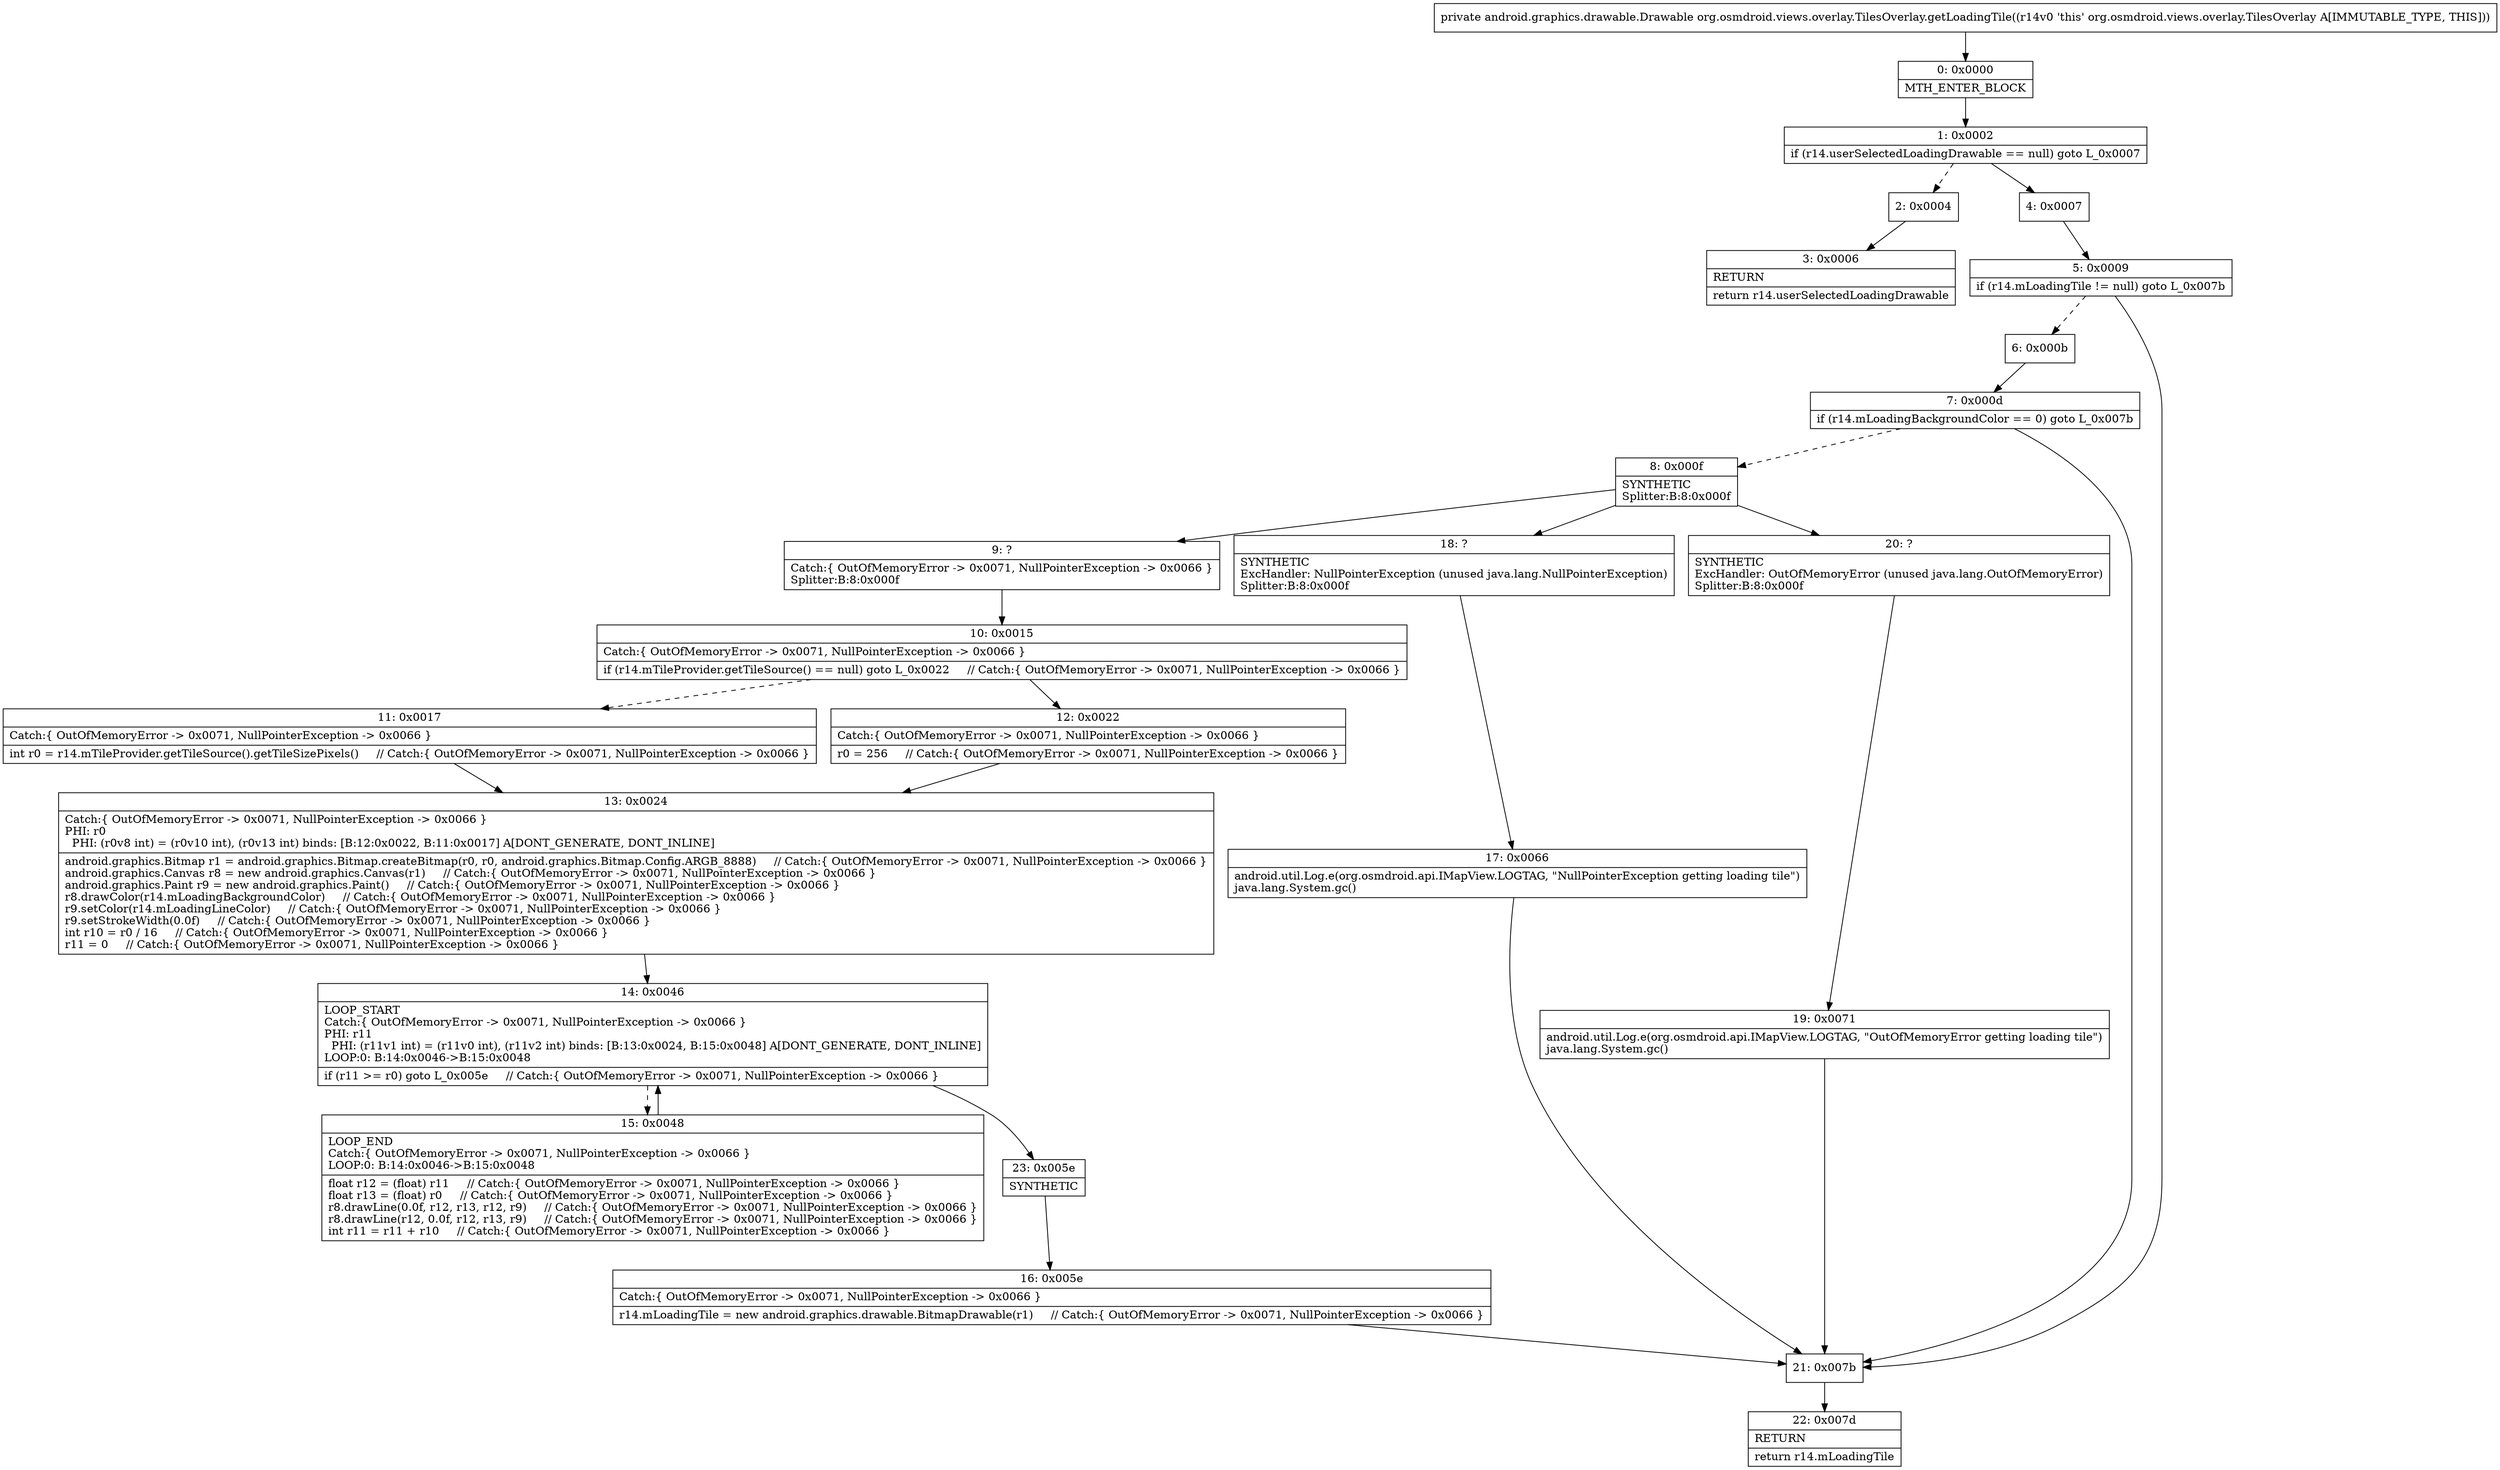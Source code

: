 digraph "CFG fororg.osmdroid.views.overlay.TilesOverlay.getLoadingTile()Landroid\/graphics\/drawable\/Drawable;" {
Node_0 [shape=record,label="{0\:\ 0x0000|MTH_ENTER_BLOCK\l}"];
Node_1 [shape=record,label="{1\:\ 0x0002|if (r14.userSelectedLoadingDrawable == null) goto L_0x0007\l}"];
Node_2 [shape=record,label="{2\:\ 0x0004}"];
Node_3 [shape=record,label="{3\:\ 0x0006|RETURN\l|return r14.userSelectedLoadingDrawable\l}"];
Node_4 [shape=record,label="{4\:\ 0x0007}"];
Node_5 [shape=record,label="{5\:\ 0x0009|if (r14.mLoadingTile != null) goto L_0x007b\l}"];
Node_6 [shape=record,label="{6\:\ 0x000b}"];
Node_7 [shape=record,label="{7\:\ 0x000d|if (r14.mLoadingBackgroundColor == 0) goto L_0x007b\l}"];
Node_8 [shape=record,label="{8\:\ 0x000f|SYNTHETIC\lSplitter:B:8:0x000f\l}"];
Node_9 [shape=record,label="{9\:\ ?|Catch:\{ OutOfMemoryError \-\> 0x0071, NullPointerException \-\> 0x0066 \}\lSplitter:B:8:0x000f\l}"];
Node_10 [shape=record,label="{10\:\ 0x0015|Catch:\{ OutOfMemoryError \-\> 0x0071, NullPointerException \-\> 0x0066 \}\l|if (r14.mTileProvider.getTileSource() == null) goto L_0x0022     \/\/ Catch:\{ OutOfMemoryError \-\> 0x0071, NullPointerException \-\> 0x0066 \}\l}"];
Node_11 [shape=record,label="{11\:\ 0x0017|Catch:\{ OutOfMemoryError \-\> 0x0071, NullPointerException \-\> 0x0066 \}\l|int r0 = r14.mTileProvider.getTileSource().getTileSizePixels()     \/\/ Catch:\{ OutOfMemoryError \-\> 0x0071, NullPointerException \-\> 0x0066 \}\l}"];
Node_12 [shape=record,label="{12\:\ 0x0022|Catch:\{ OutOfMemoryError \-\> 0x0071, NullPointerException \-\> 0x0066 \}\l|r0 = 256     \/\/ Catch:\{ OutOfMemoryError \-\> 0x0071, NullPointerException \-\> 0x0066 \}\l}"];
Node_13 [shape=record,label="{13\:\ 0x0024|Catch:\{ OutOfMemoryError \-\> 0x0071, NullPointerException \-\> 0x0066 \}\lPHI: r0 \l  PHI: (r0v8 int) = (r0v10 int), (r0v13 int) binds: [B:12:0x0022, B:11:0x0017] A[DONT_GENERATE, DONT_INLINE]\l|android.graphics.Bitmap r1 = android.graphics.Bitmap.createBitmap(r0, r0, android.graphics.Bitmap.Config.ARGB_8888)     \/\/ Catch:\{ OutOfMemoryError \-\> 0x0071, NullPointerException \-\> 0x0066 \}\landroid.graphics.Canvas r8 = new android.graphics.Canvas(r1)     \/\/ Catch:\{ OutOfMemoryError \-\> 0x0071, NullPointerException \-\> 0x0066 \}\landroid.graphics.Paint r9 = new android.graphics.Paint()     \/\/ Catch:\{ OutOfMemoryError \-\> 0x0071, NullPointerException \-\> 0x0066 \}\lr8.drawColor(r14.mLoadingBackgroundColor)     \/\/ Catch:\{ OutOfMemoryError \-\> 0x0071, NullPointerException \-\> 0x0066 \}\lr9.setColor(r14.mLoadingLineColor)     \/\/ Catch:\{ OutOfMemoryError \-\> 0x0071, NullPointerException \-\> 0x0066 \}\lr9.setStrokeWidth(0.0f)     \/\/ Catch:\{ OutOfMemoryError \-\> 0x0071, NullPointerException \-\> 0x0066 \}\lint r10 = r0 \/ 16     \/\/ Catch:\{ OutOfMemoryError \-\> 0x0071, NullPointerException \-\> 0x0066 \}\lr11 = 0     \/\/ Catch:\{ OutOfMemoryError \-\> 0x0071, NullPointerException \-\> 0x0066 \}\l}"];
Node_14 [shape=record,label="{14\:\ 0x0046|LOOP_START\lCatch:\{ OutOfMemoryError \-\> 0x0071, NullPointerException \-\> 0x0066 \}\lPHI: r11 \l  PHI: (r11v1 int) = (r11v0 int), (r11v2 int) binds: [B:13:0x0024, B:15:0x0048] A[DONT_GENERATE, DONT_INLINE]\lLOOP:0: B:14:0x0046\-\>B:15:0x0048\l|if (r11 \>= r0) goto L_0x005e     \/\/ Catch:\{ OutOfMemoryError \-\> 0x0071, NullPointerException \-\> 0x0066 \}\l}"];
Node_15 [shape=record,label="{15\:\ 0x0048|LOOP_END\lCatch:\{ OutOfMemoryError \-\> 0x0071, NullPointerException \-\> 0x0066 \}\lLOOP:0: B:14:0x0046\-\>B:15:0x0048\l|float r12 = (float) r11     \/\/ Catch:\{ OutOfMemoryError \-\> 0x0071, NullPointerException \-\> 0x0066 \}\lfloat r13 = (float) r0     \/\/ Catch:\{ OutOfMemoryError \-\> 0x0071, NullPointerException \-\> 0x0066 \}\lr8.drawLine(0.0f, r12, r13, r12, r9)     \/\/ Catch:\{ OutOfMemoryError \-\> 0x0071, NullPointerException \-\> 0x0066 \}\lr8.drawLine(r12, 0.0f, r12, r13, r9)     \/\/ Catch:\{ OutOfMemoryError \-\> 0x0071, NullPointerException \-\> 0x0066 \}\lint r11 = r11 + r10     \/\/ Catch:\{ OutOfMemoryError \-\> 0x0071, NullPointerException \-\> 0x0066 \}\l}"];
Node_16 [shape=record,label="{16\:\ 0x005e|Catch:\{ OutOfMemoryError \-\> 0x0071, NullPointerException \-\> 0x0066 \}\l|r14.mLoadingTile = new android.graphics.drawable.BitmapDrawable(r1)     \/\/ Catch:\{ OutOfMemoryError \-\> 0x0071, NullPointerException \-\> 0x0066 \}\l}"];
Node_17 [shape=record,label="{17\:\ 0x0066|android.util.Log.e(org.osmdroid.api.IMapView.LOGTAG, \"NullPointerException getting loading tile\")\ljava.lang.System.gc()\l}"];
Node_18 [shape=record,label="{18\:\ ?|SYNTHETIC\lExcHandler: NullPointerException (unused java.lang.NullPointerException)\lSplitter:B:8:0x000f\l}"];
Node_19 [shape=record,label="{19\:\ 0x0071|android.util.Log.e(org.osmdroid.api.IMapView.LOGTAG, \"OutOfMemoryError getting loading tile\")\ljava.lang.System.gc()\l}"];
Node_20 [shape=record,label="{20\:\ ?|SYNTHETIC\lExcHandler: OutOfMemoryError (unused java.lang.OutOfMemoryError)\lSplitter:B:8:0x000f\l}"];
Node_21 [shape=record,label="{21\:\ 0x007b}"];
Node_22 [shape=record,label="{22\:\ 0x007d|RETURN\l|return r14.mLoadingTile\l}"];
Node_23 [shape=record,label="{23\:\ 0x005e|SYNTHETIC\l}"];
MethodNode[shape=record,label="{private android.graphics.drawable.Drawable org.osmdroid.views.overlay.TilesOverlay.getLoadingTile((r14v0 'this' org.osmdroid.views.overlay.TilesOverlay A[IMMUTABLE_TYPE, THIS])) }"];
MethodNode -> Node_0;
Node_0 -> Node_1;
Node_1 -> Node_2[style=dashed];
Node_1 -> Node_4;
Node_2 -> Node_3;
Node_4 -> Node_5;
Node_5 -> Node_6[style=dashed];
Node_5 -> Node_21;
Node_6 -> Node_7;
Node_7 -> Node_8[style=dashed];
Node_7 -> Node_21;
Node_8 -> Node_9;
Node_8 -> Node_20;
Node_8 -> Node_18;
Node_9 -> Node_10;
Node_10 -> Node_11[style=dashed];
Node_10 -> Node_12;
Node_11 -> Node_13;
Node_12 -> Node_13;
Node_13 -> Node_14;
Node_14 -> Node_15[style=dashed];
Node_14 -> Node_23;
Node_15 -> Node_14;
Node_16 -> Node_21;
Node_17 -> Node_21;
Node_18 -> Node_17;
Node_19 -> Node_21;
Node_20 -> Node_19;
Node_21 -> Node_22;
Node_23 -> Node_16;
}

